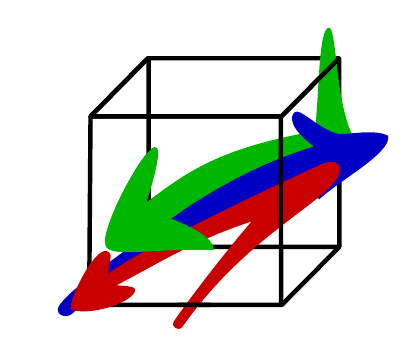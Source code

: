 
\definecolor{c00b700}{RGB}{0,183,0}
\definecolor{c0000c2}{RGB}{0,0,194}
\definecolor{cc90000}{RGB}{201,0,0}


\begin{tikzpicture}[y=0.80pt, x=0.80pt, yscale=-0.2, xscale=0.2, inner sep=0pt, outer sep=0pt]
  \path[draw=black,line join=round,line cap=butt,miter limit=4.00,even odd
    rule,line width=1.600pt] (77.558,251.358) -- (508.889,251.358) --
    (638.99,120.177) -- (207.119,120.177) -- (77.558,251.358) -- cycle;
  \path[draw=black,line join=bevel,line cap=butt,miter limit=4.00,even odd
    rule,line width=1.600pt] (639.468,546.39) -- (639.01,120.076) --
    (639.468,546.39) -- cycle;
  \path[fill=c00b700,line join=miter,line cap=butt,even odd rule,line
    width=0.050pt] (257.96,481.214) .. controls (423.15,369.768) and
    (719.146,498.516) .. (670.756,296.59) .. controls (631.003,225.664) and
    (633.658,51.143) .. (616.052,51.143) .. controls (591.521,51.143) and
    (594.219,206.137) .. (584.022,284.713) .. controls (378.284,322.622) and
    (305.706,367.728) .. (201.817,447.384) .. controls (299.467,138.237) and
    (93.729,490.931) .. (111.484,541.316) .. controls (116.672,572.387) and
    (214.126,549.798) .. (356.3,552.563) .. controls (353.462,524.6) and
    (301.927,498.249) .. (257.96,481.214) -- cycle;
  \path[draw=black,line join=round,line cap=butt,miter limit=4.00,even odd
    rule,line width=1.600pt] (74.442,677.38) -- (207.479,546.199) --
    (639.412,546.199) -- (509.248,677.38) -- (74.442,677.38) -- cycle;
  \path[draw=black,line join=bevel,line cap=butt,miter limit=4.00,even odd
    rule,line width=1.600pt] (74.374,677.217) -- (77.488,251.187) --
    (74.374,677.217) -- cycle;
  \path[fill=c0000c2,line join=miter,line cap=butt,even odd rule,line
    width=0.050pt] (582.398,319.454) .. controls (524.27,276.535) and
    (528.585,251.296) .. (538.159,242.386) .. controls (550.693,230.721) and
    (596.766,283.903) .. (638.148,291.189) .. controls (672.373,291.686) and
    (718.115,279.946) .. (749.462,295.199) .. controls (757.968,332.947) and
    (645.91,391.57) .. (593.955,438.675) -- (558.986,406.996) .. controls
    (146.754,542.167) and (47.58,699.436) .. (28.398,701.481) .. controls
    (21.73,702.191) and (7.61,705.111) .. (3.594,690.121) .. controls
    (-1.964,669.378) and (95.432,596.677) .. (204.914,519.539) .. controls
    (310.974,444.811) and (421.568,369.462) .. (582.398,319.454) -- cycle;
  \path[fill=cc90000,line join=miter,line cap=butt,even odd rule,line
    width=0.050pt] (35.547,688.152) .. controls (19.47,682.145) and
    (84.271,547.024) .. (113.778,555.712) .. controls (132.066,561.096) and
    (116.823,579.944) .. (118.322,606.096) .. controls (203.436,541.076) and
    (589.951,362.853) .. (601.657,358.491) .. controls (637.911,344.981) and
    (650.753,366.681) .. (633.433,392.363) .. controls (589.985,456.785) and
    (424.406,528.429) .. (283.723,728.543) .. controls (278.236,736.566) and
    (256.257,728.158) .. (266.127,713.697) .. controls (288.186,681.374) and
    (364.607,578.033) .. (441.145,488.772) .. controls (315.225,530.141) and
    (237.657,579.653) .. (136.677,632.728) .. controls (151.492,635.308) and
    (183.934,632.889) .. (177.45,647.38) .. controls (164.427,676.489) and
    (71.618,701.63) .. (35.547,688.152) -- cycle;
  \path[draw=black,line join=bevel,line cap=butt,miter limit=4.00,even odd
    rule,line width=1.600pt] (507.877,673.328) -- (507.419,254.855) --
    (507.877,673.328) -- cycle;
  \path[draw=black,line join=bevel,line cap=butt,miter limit=4.00,even odd
    rule,line width=1.600pt] (348.389,677.385) -- (273.815,677.386) --
    (348.389,677.385) -- cycle;
  \path[draw=black,line join=bevel,line cap=butt,miter limit=4.00,even odd
    rule,line width=1.600pt] (209.058,546.15) -- (208.6,116.598) --
    (209.058,546.15) -- cycle;
  \path[fill=c00b700,line join=miter,line cap=butt,even odd rule,line
    width=0.050pt] (259.232,482.232) .. controls (424.423,370.786) and
    (307.741,366.201) .. (203.853,445.857) .. controls (301.503,136.71) and
    (93.729,490.931) .. (111.484,541.316) .. controls (116.672,572.387) and
    (214.126,549.798) .. (356.3,552.563) .. controls (353.462,524.6) and
    (303.199,499.267) .. (259.232,482.232) -- cycle;
  \path[draw=black,line join=round,line cap=butt,miter limit=4.00,even odd
    rule,line width=1.600pt] (207.119,120.177) -- (77.558,251.358) --
    (508.889,251.358) -- (638.99,120.177);

\end{tikzpicture}

